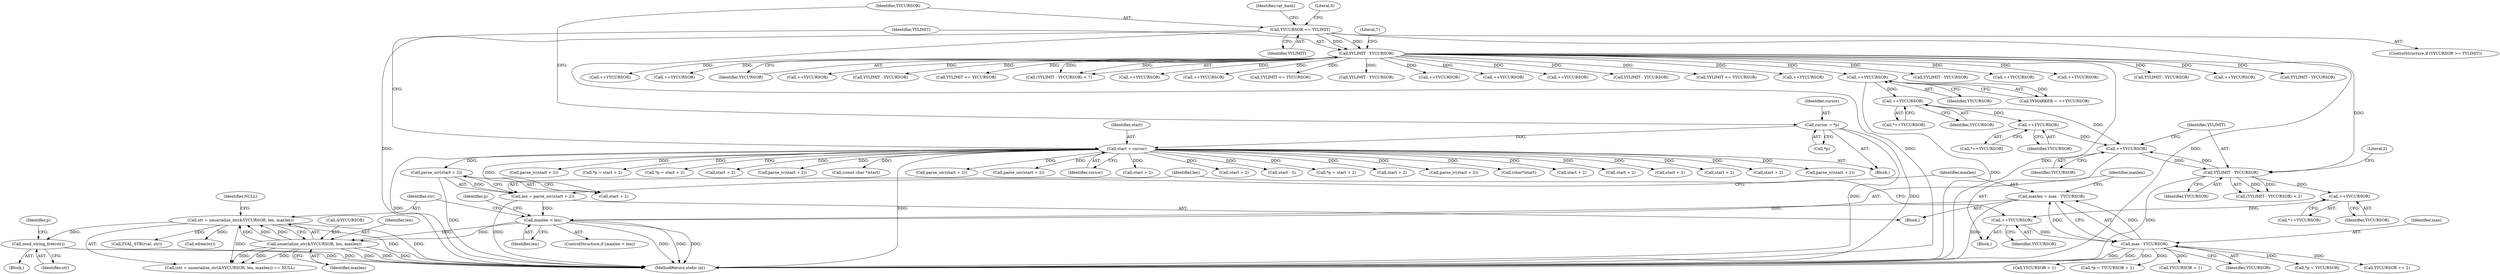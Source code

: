 digraph "0_php-src_20ce2fe8e3c211a42fee05a461a5881be9a8790e?w=1@API" {
"1001170" [label="(Call,zend_string_free(str))"];
"1001153" [label="(Call,str = unserialize_str(&YYCURSOR, len, maxlen))"];
"1001155" [label="(Call,unserialize_str(&YYCURSOR, len, maxlen))"];
"1001139" [label="(Call,maxlen < len)"];
"1001133" [label="(Call,maxlen = max - YYCURSOR)"];
"1001135" [label="(Call,max - YYCURSOR)"];
"1001121" [label="(Call,++YYCURSOR)"];
"1001114" [label="(Call,++YYCURSOR)"];
"1001086" [label="(Call,YYLIMIT - YYCURSOR)"];
"1000152" [label="(Call,YYLIMIT - YYCURSOR)"];
"1000125" [label="(Call,YYCURSOR >= YYLIMIT)"];
"1001082" [label="(Call,++YYCURSOR)"];
"1001069" [label="(Call,++YYCURSOR)"];
"1001047" [label="(Call,++YYCURSOR)"];
"1000297" [label="(Call,++YYCURSOR)"];
"1001127" [label="(Call,len = parse_uiv(start + 2))"];
"1001129" [label="(Call,parse_uiv(start + 2))"];
"1000144" [label="(Call,start = cursor)"];
"1000120" [label="(Call,cursor = *p)"];
"1001152" [label="(Call,(str = unserialize_str(&YYCURSOR, len, maxlen)) == NULL)"];
"1002375" [label="(Call,parse_iv(start + 2))"];
"1001503" [label="(Call,YYLIMIT - YYCURSOR)"];
"1001864" [label="(Call,(char*)start)"];
"1000153" [label="(Identifier,YYLIMIT)"];
"1000155" [label="(Literal,7)"];
"1001295" [label="(Call,start + 2)"];
"1001134" [label="(Identifier,maxlen)"];
"1001188" [label="(Call,*p = YYCURSOR + 1)"];
"1000111" [label="(Block,)"];
"1001146" [label="(Call,start + 2)"];
"1001191" [label="(Call,YYCURSOR + 1)"];
"1002122" [label="(Call,start + 2)"];
"1001153" [label="(Call,str = unserialize_str(&YYCURSOR, len, maxlen))"];
"1000198" [label="(Call,++YYCURSOR)"];
"1000297" [label="(Call,++YYCURSOR)"];
"1001141" [label="(Identifier,len)"];
"1000145" [label="(Identifier,start)"];
"1000241" [label="(Call,++YYCURSOR)"];
"1002376" [label="(Call,start + 2)"];
"1001085" [label="(Call,(YYLIMIT - YYCURSOR) < 2)"];
"1000488" [label="(Call,start + 2)"];
"1001137" [label="(Identifier,YYCURSOR)"];
"1001138" [label="(ControlStructure,if (maxlen < len))"];
"1001047" [label="(Call,++YYCURSOR)"];
"1000121" [label="(Identifier,cursor)"];
"1001589" [label="(Call,YYLIMIT - YYCURSOR)"];
"1001086" [label="(Call,YYLIMIT - YYCURSOR)"];
"1001114" [label="(Call,++YYCURSOR)"];
"1001122" [label="(Identifier,YYCURSOR)"];
"1001123" [label="(Block,)"];
"1001203" [label="(Call,ZVAL_STR(rval, str))"];
"1000325" [label="(Call,++YYCURSOR)"];
"1001251" [label="(Call,YYLIMIT - YYCURSOR)"];
"1001158" [label="(Identifier,len)"];
"1001089" [label="(Literal,2)"];
"1002432" [label="(MethodReturn,static int)"];
"1000147" [label="(Block,)"];
"1000999" [label="(Call,parse_iv(start + 2))"];
"1002233" [label="(Call,parse_iv(start + 2))"];
"1000298" [label="(Identifier,YYCURSOR)"];
"1000152" [label="(Call,YYLIMIT - YYCURSOR)"];
"1001068" [label="(Call,*++YYCURSOR)"];
"1000126" [label="(Identifier,YYCURSOR)"];
"1001308" [label="(Call,*p = start + 2)"];
"1001129" [label="(Call,parse_uiv(start + 2))"];
"1000295" [label="(Call,YYMARKER = ++YYCURSOR)"];
"1001127" [label="(Call,len = parse_uiv(start + 2))"];
"1000269" [label="(Call,++YYCURSOR)"];
"1001171" [label="(Identifier,str)"];
"1000255" [label="(Call,++YYCURSOR)"];
"1001130" [label="(Call,start + 2)"];
"1001159" [label="(Identifier,maxlen)"];
"1001169" [label="(Block,)"];
"1001088" [label="(Identifier,YYCURSOR)"];
"1000154" [label="(Identifier,YYCURSOR)"];
"1000283" [label="(Call,++YYCURSOR)"];
"1001174" [label="(Identifier,p)"];
"1001155" [label="(Call,unserialize_str(&YYCURSOR, len, maxlen))"];
"1000412" [label="(Call,YYLIMIT - YYCURSOR)"];
"1001069" [label="(Call,++YYCURSOR)"];
"1001135" [label="(Call,max - YYCURSOR)"];
"1001977" [label="(Call,YYLIMIT <= YYCURSOR)"];
"1000151" [label="(Call,(YYLIMIT - YYCURSOR) < 7)"];
"1001143" [label="(Call,*p = start + 2)"];
"1001311" [label="(Call,start + 2)"];
"1001121" [label="(Call,++YYCURSOR)"];
"1000311" [label="(Call,++YYCURSOR)"];
"1001172" [label="(Call,*p = YYCURSOR)"];
"1002121" [label="(Call,parse_iv(start + 2))"];
"1001160" [label="(Identifier,NULL)"];
"1000339" [label="(Call,++YYCURSOR)"];
"1001115" [label="(Identifier,YYCURSOR)"];
"1000122" [label="(Call,*p)"];
"1001186" [label="(Call,efree(str))"];
"1001653" [label="(Call,(const char *)start)"];
"1001083" [label="(Identifier,YYCURSOR)"];
"1001294" [label="(Call,parse_uiv(start + 2))"];
"1002193" [label="(Call,YYLIMIT <= YYCURSOR)"];
"1000127" [label="(Identifier,YYLIMIT)"];
"1001046" [label="(Call,*++YYCURSOR)"];
"1001145" [label="(Identifier,p)"];
"1000487" [label="(Call,parse_uiv(start + 2))"];
"1000146" [label="(Identifier,cursor)"];
"1000866" [label="(Call,YYLIMIT - YYCURSOR)"];
"1001136" [label="(Identifier,max)"];
"1000361" [label="(Call,++YYCURSOR)"];
"1001156" [label="(Call,&YYCURSOR)"];
"1001128" [label="(Identifier,len)"];
"1001196" [label="(Call,YYCURSOR += 2)"];
"1000124" [label="(ControlStructure,if (YYCURSOR >= YYLIMIT))"];
"1000144" [label="(Call,start = cursor)"];
"1002234" [label="(Call,start + 2)"];
"1000348" [label="(Call,++YYCURSOR)"];
"1001133" [label="(Call,maxlen = max - YYCURSOR)"];
"1001140" [label="(Identifier,maxlen)"];
"1000227" [label="(Call,++YYCURSOR)"];
"1001048" [label="(Identifier,YYCURSOR)"];
"1001070" [label="(Identifier,YYCURSOR)"];
"1001170" [label="(Call,zend_string_free(str))"];
"1000508" [label="(Call,start + 2)"];
"1001082" [label="(Call,++YYCURSOR)"];
"1002009" [label="(Call,start - 3)"];
"1000958" [label="(Call,YYLIMIT - YYCURSOR)"];
"1001113" [label="(Call,*++YYCURSOR)"];
"1000133" [label="(Identifier,var_hash)"];
"1002335" [label="(Call,YYLIMIT <= YYCURSOR)"];
"1000125" [label="(Call,YYCURSOR >= YYLIMIT)"];
"1000120" [label="(Call,cursor = *p)"];
"1001139" [label="(Call,maxlen < len)"];
"1000505" [label="(Call,*p = start + 2)"];
"1000130" [label="(Literal,0)"];
"1001154" [label="(Identifier,str)"];
"1001000" [label="(Call,start + 2)"];
"1001087" [label="(Identifier,YYLIMIT)"];
"1000215" [label="(Call,++YYCURSOR)"];
"1001181" [label="(Call,YYCURSOR + 1)"];
"1001170" -> "1001169"  [label="AST: "];
"1001170" -> "1001171"  [label="CFG: "];
"1001171" -> "1001170"  [label="AST: "];
"1001174" -> "1001170"  [label="CFG: "];
"1001170" -> "1002432"  [label="DDG: "];
"1001170" -> "1002432"  [label="DDG: "];
"1001153" -> "1001170"  [label="DDG: "];
"1001153" -> "1001152"  [label="AST: "];
"1001153" -> "1001155"  [label="CFG: "];
"1001154" -> "1001153"  [label="AST: "];
"1001155" -> "1001153"  [label="AST: "];
"1001160" -> "1001153"  [label="CFG: "];
"1001153" -> "1002432"  [label="DDG: "];
"1001153" -> "1002432"  [label="DDG: "];
"1001153" -> "1001152"  [label="DDG: "];
"1001155" -> "1001153"  [label="DDG: "];
"1001155" -> "1001153"  [label="DDG: "];
"1001155" -> "1001153"  [label="DDG: "];
"1001153" -> "1001186"  [label="DDG: "];
"1001153" -> "1001203"  [label="DDG: "];
"1001155" -> "1001159"  [label="CFG: "];
"1001156" -> "1001155"  [label="AST: "];
"1001158" -> "1001155"  [label="AST: "];
"1001159" -> "1001155"  [label="AST: "];
"1001155" -> "1002432"  [label="DDG: "];
"1001155" -> "1002432"  [label="DDG: "];
"1001155" -> "1002432"  [label="DDG: "];
"1001155" -> "1001152"  [label="DDG: "];
"1001155" -> "1001152"  [label="DDG: "];
"1001155" -> "1001152"  [label="DDG: "];
"1001139" -> "1001155"  [label="DDG: "];
"1001139" -> "1001155"  [label="DDG: "];
"1001139" -> "1001138"  [label="AST: "];
"1001139" -> "1001141"  [label="CFG: "];
"1001140" -> "1001139"  [label="AST: "];
"1001141" -> "1001139"  [label="AST: "];
"1001145" -> "1001139"  [label="CFG: "];
"1001154" -> "1001139"  [label="CFG: "];
"1001139" -> "1002432"  [label="DDG: "];
"1001139" -> "1002432"  [label="DDG: "];
"1001139" -> "1002432"  [label="DDG: "];
"1001133" -> "1001139"  [label="DDG: "];
"1001127" -> "1001139"  [label="DDG: "];
"1001133" -> "1001123"  [label="AST: "];
"1001133" -> "1001135"  [label="CFG: "];
"1001134" -> "1001133"  [label="AST: "];
"1001135" -> "1001133"  [label="AST: "];
"1001140" -> "1001133"  [label="CFG: "];
"1001133" -> "1002432"  [label="DDG: "];
"1001135" -> "1001133"  [label="DDG: "];
"1001135" -> "1001133"  [label="DDG: "];
"1001135" -> "1001137"  [label="CFG: "];
"1001136" -> "1001135"  [label="AST: "];
"1001137" -> "1001135"  [label="AST: "];
"1001135" -> "1002432"  [label="DDG: "];
"1001135" -> "1002432"  [label="DDG: "];
"1001121" -> "1001135"  [label="DDG: "];
"1001135" -> "1001172"  [label="DDG: "];
"1001135" -> "1001181"  [label="DDG: "];
"1001135" -> "1001188"  [label="DDG: "];
"1001135" -> "1001191"  [label="DDG: "];
"1001135" -> "1001196"  [label="DDG: "];
"1001121" -> "1000147"  [label="AST: "];
"1001121" -> "1001122"  [label="CFG: "];
"1001122" -> "1001121"  [label="AST: "];
"1001128" -> "1001121"  [label="CFG: "];
"1001114" -> "1001121"  [label="DDG: "];
"1001114" -> "1001113"  [label="AST: "];
"1001114" -> "1001115"  [label="CFG: "];
"1001115" -> "1001114"  [label="AST: "];
"1001113" -> "1001114"  [label="CFG: "];
"1001086" -> "1001114"  [label="DDG: "];
"1001086" -> "1001085"  [label="AST: "];
"1001086" -> "1001088"  [label="CFG: "];
"1001087" -> "1001086"  [label="AST: "];
"1001088" -> "1001086"  [label="AST: "];
"1001089" -> "1001086"  [label="CFG: "];
"1001086" -> "1002432"  [label="DDG: "];
"1001086" -> "1001082"  [label="DDG: "];
"1001086" -> "1001085"  [label="DDG: "];
"1001086" -> "1001085"  [label="DDG: "];
"1000152" -> "1001086"  [label="DDG: "];
"1001082" -> "1001086"  [label="DDG: "];
"1000152" -> "1000151"  [label="AST: "];
"1000152" -> "1000154"  [label="CFG: "];
"1000153" -> "1000152"  [label="AST: "];
"1000154" -> "1000152"  [label="AST: "];
"1000155" -> "1000152"  [label="CFG: "];
"1000152" -> "1002432"  [label="DDG: "];
"1000152" -> "1000151"  [label="DDG: "];
"1000152" -> "1000151"  [label="DDG: "];
"1000125" -> "1000152"  [label="DDG: "];
"1000125" -> "1000152"  [label="DDG: "];
"1000152" -> "1000198"  [label="DDG: "];
"1000152" -> "1000215"  [label="DDG: "];
"1000152" -> "1000227"  [label="DDG: "];
"1000152" -> "1000241"  [label="DDG: "];
"1000152" -> "1000255"  [label="DDG: "];
"1000152" -> "1000269"  [label="DDG: "];
"1000152" -> "1000283"  [label="DDG: "];
"1000152" -> "1000297"  [label="DDG: "];
"1000152" -> "1000311"  [label="DDG: "];
"1000152" -> "1000325"  [label="DDG: "];
"1000152" -> "1000339"  [label="DDG: "];
"1000152" -> "1000348"  [label="DDG: "];
"1000152" -> "1000361"  [label="DDG: "];
"1000152" -> "1000412"  [label="DDG: "];
"1000152" -> "1000866"  [label="DDG: "];
"1000152" -> "1000958"  [label="DDG: "];
"1000152" -> "1001251"  [label="DDG: "];
"1000152" -> "1001503"  [label="DDG: "];
"1000152" -> "1001589"  [label="DDG: "];
"1000152" -> "1001977"  [label="DDG: "];
"1000152" -> "1002193"  [label="DDG: "];
"1000152" -> "1002335"  [label="DDG: "];
"1000125" -> "1000124"  [label="AST: "];
"1000125" -> "1000127"  [label="CFG: "];
"1000126" -> "1000125"  [label="AST: "];
"1000127" -> "1000125"  [label="AST: "];
"1000130" -> "1000125"  [label="CFG: "];
"1000133" -> "1000125"  [label="CFG: "];
"1000125" -> "1002432"  [label="DDG: "];
"1000125" -> "1002432"  [label="DDG: "];
"1000125" -> "1002432"  [label="DDG: "];
"1001082" -> "1000147"  [label="AST: "];
"1001082" -> "1001083"  [label="CFG: "];
"1001083" -> "1001082"  [label="AST: "];
"1001087" -> "1001082"  [label="CFG: "];
"1001069" -> "1001082"  [label="DDG: "];
"1001047" -> "1001082"  [label="DDG: "];
"1001069" -> "1001068"  [label="AST: "];
"1001069" -> "1001070"  [label="CFG: "];
"1001070" -> "1001069"  [label="AST: "];
"1001068" -> "1001069"  [label="CFG: "];
"1001047" -> "1001069"  [label="DDG: "];
"1001047" -> "1001046"  [label="AST: "];
"1001047" -> "1001048"  [label="CFG: "];
"1001048" -> "1001047"  [label="AST: "];
"1001046" -> "1001047"  [label="CFG: "];
"1000297" -> "1001047"  [label="DDG: "];
"1000297" -> "1000295"  [label="AST: "];
"1000297" -> "1000298"  [label="CFG: "];
"1000298" -> "1000297"  [label="AST: "];
"1000295" -> "1000297"  [label="CFG: "];
"1000297" -> "1002432"  [label="DDG: "];
"1000297" -> "1000295"  [label="DDG: "];
"1001127" -> "1001123"  [label="AST: "];
"1001127" -> "1001129"  [label="CFG: "];
"1001128" -> "1001127"  [label="AST: "];
"1001129" -> "1001127"  [label="AST: "];
"1001134" -> "1001127"  [label="CFG: "];
"1001127" -> "1002432"  [label="DDG: "];
"1001129" -> "1001127"  [label="DDG: "];
"1001129" -> "1001130"  [label="CFG: "];
"1001130" -> "1001129"  [label="AST: "];
"1001129" -> "1002432"  [label="DDG: "];
"1000144" -> "1001129"  [label="DDG: "];
"1000144" -> "1000111"  [label="AST: "];
"1000144" -> "1000146"  [label="CFG: "];
"1000145" -> "1000144"  [label="AST: "];
"1000146" -> "1000144"  [label="AST: "];
"1000153" -> "1000144"  [label="CFG: "];
"1000144" -> "1002432"  [label="DDG: "];
"1000144" -> "1002432"  [label="DDG: "];
"1000120" -> "1000144"  [label="DDG: "];
"1000144" -> "1000487"  [label="DDG: "];
"1000144" -> "1000488"  [label="DDG: "];
"1000144" -> "1000505"  [label="DDG: "];
"1000144" -> "1000508"  [label="DDG: "];
"1000144" -> "1000999"  [label="DDG: "];
"1000144" -> "1001000"  [label="DDG: "];
"1000144" -> "1001130"  [label="DDG: "];
"1000144" -> "1001143"  [label="DDG: "];
"1000144" -> "1001146"  [label="DDG: "];
"1000144" -> "1001294"  [label="DDG: "];
"1000144" -> "1001295"  [label="DDG: "];
"1000144" -> "1001308"  [label="DDG: "];
"1000144" -> "1001311"  [label="DDG: "];
"1000144" -> "1001653"  [label="DDG: "];
"1000144" -> "1001864"  [label="DDG: "];
"1000144" -> "1002009"  [label="DDG: "];
"1000144" -> "1002121"  [label="DDG: "];
"1000144" -> "1002122"  [label="DDG: "];
"1000144" -> "1002233"  [label="DDG: "];
"1000144" -> "1002234"  [label="DDG: "];
"1000144" -> "1002375"  [label="DDG: "];
"1000144" -> "1002376"  [label="DDG: "];
"1000120" -> "1000111"  [label="AST: "];
"1000120" -> "1000122"  [label="CFG: "];
"1000121" -> "1000120"  [label="AST: "];
"1000122" -> "1000120"  [label="AST: "];
"1000126" -> "1000120"  [label="CFG: "];
"1000120" -> "1002432"  [label="DDG: "];
"1000120" -> "1002432"  [label="DDG: "];
}
